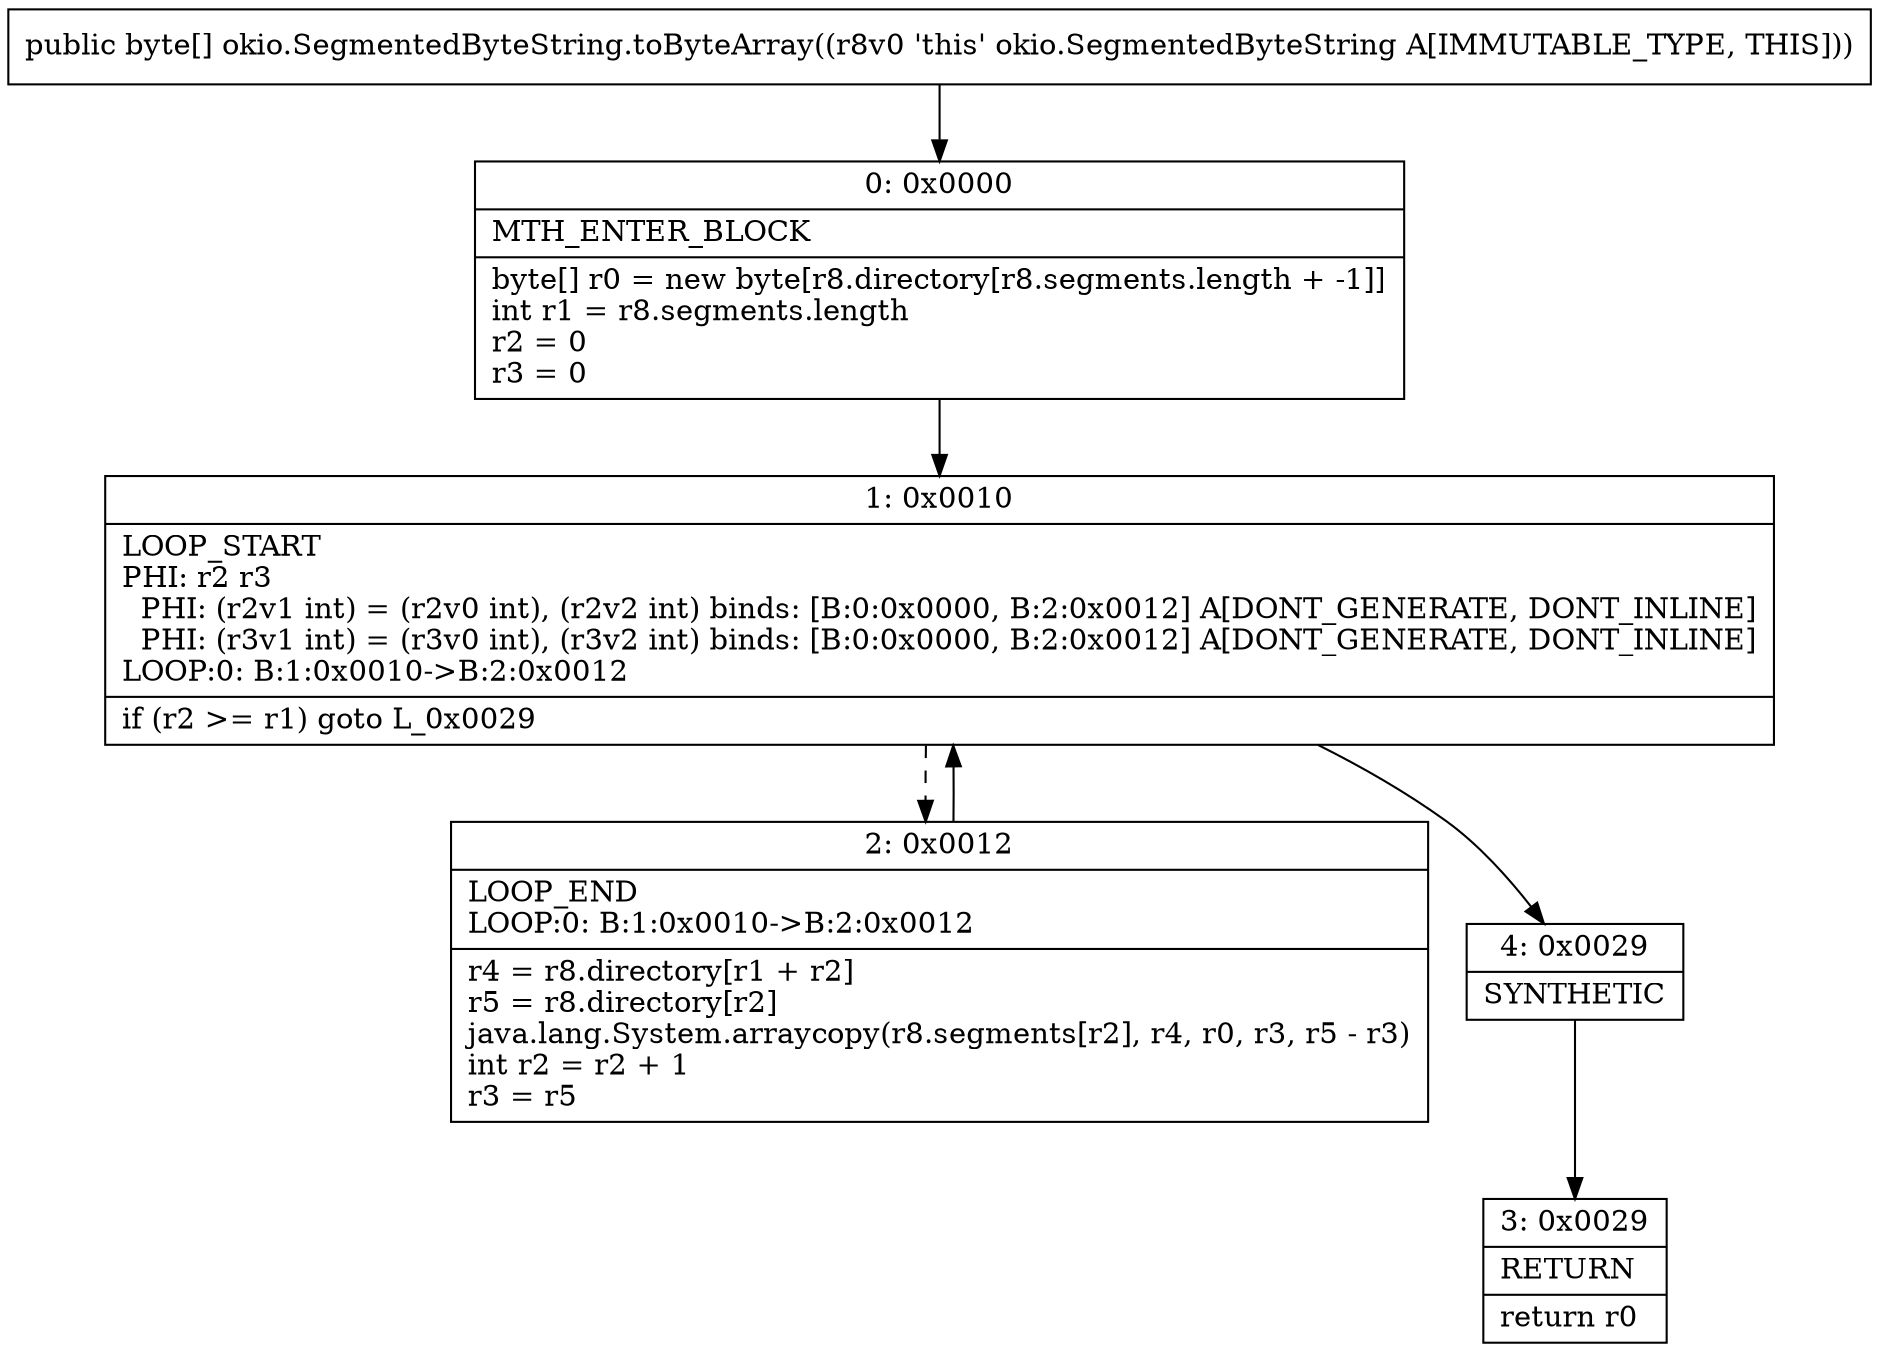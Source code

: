 digraph "CFG forokio.SegmentedByteString.toByteArray()[B" {
Node_0 [shape=record,label="{0\:\ 0x0000|MTH_ENTER_BLOCK\l|byte[] r0 = new byte[r8.directory[r8.segments.length + \-1]]\lint r1 = r8.segments.length\lr2 = 0\lr3 = 0\l}"];
Node_1 [shape=record,label="{1\:\ 0x0010|LOOP_START\lPHI: r2 r3 \l  PHI: (r2v1 int) = (r2v0 int), (r2v2 int) binds: [B:0:0x0000, B:2:0x0012] A[DONT_GENERATE, DONT_INLINE]\l  PHI: (r3v1 int) = (r3v0 int), (r3v2 int) binds: [B:0:0x0000, B:2:0x0012] A[DONT_GENERATE, DONT_INLINE]\lLOOP:0: B:1:0x0010\-\>B:2:0x0012\l|if (r2 \>= r1) goto L_0x0029\l}"];
Node_2 [shape=record,label="{2\:\ 0x0012|LOOP_END\lLOOP:0: B:1:0x0010\-\>B:2:0x0012\l|r4 = r8.directory[r1 + r2]\lr5 = r8.directory[r2]\ljava.lang.System.arraycopy(r8.segments[r2], r4, r0, r3, r5 \- r3)\lint r2 = r2 + 1\lr3 = r5\l}"];
Node_3 [shape=record,label="{3\:\ 0x0029|RETURN\l|return r0\l}"];
Node_4 [shape=record,label="{4\:\ 0x0029|SYNTHETIC\l}"];
MethodNode[shape=record,label="{public byte[] okio.SegmentedByteString.toByteArray((r8v0 'this' okio.SegmentedByteString A[IMMUTABLE_TYPE, THIS])) }"];
MethodNode -> Node_0;
Node_0 -> Node_1;
Node_1 -> Node_2[style=dashed];
Node_1 -> Node_4;
Node_2 -> Node_1;
Node_4 -> Node_3;
}

